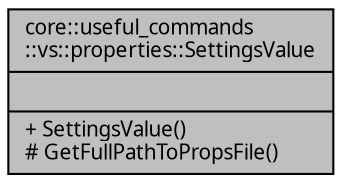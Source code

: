 digraph "core::useful_commands::vs::properties::SettingsValue"
{
 // INTERACTIVE_SVG=YES
  edge [fontname="Verdana",fontsize="10",labelfontname="Verdana",labelfontsize="10"];
  node [fontname="Verdana",fontsize="10",shape=record];
  Node1 [label="{core::useful_commands\l::vs::properties::SettingsValue\n||+ SettingsValue()\l# GetFullPathToPropsFile()\l}",height=0.2,width=0.4,color="black", fillcolor="grey75", style="filled", fontcolor="black"];
}
